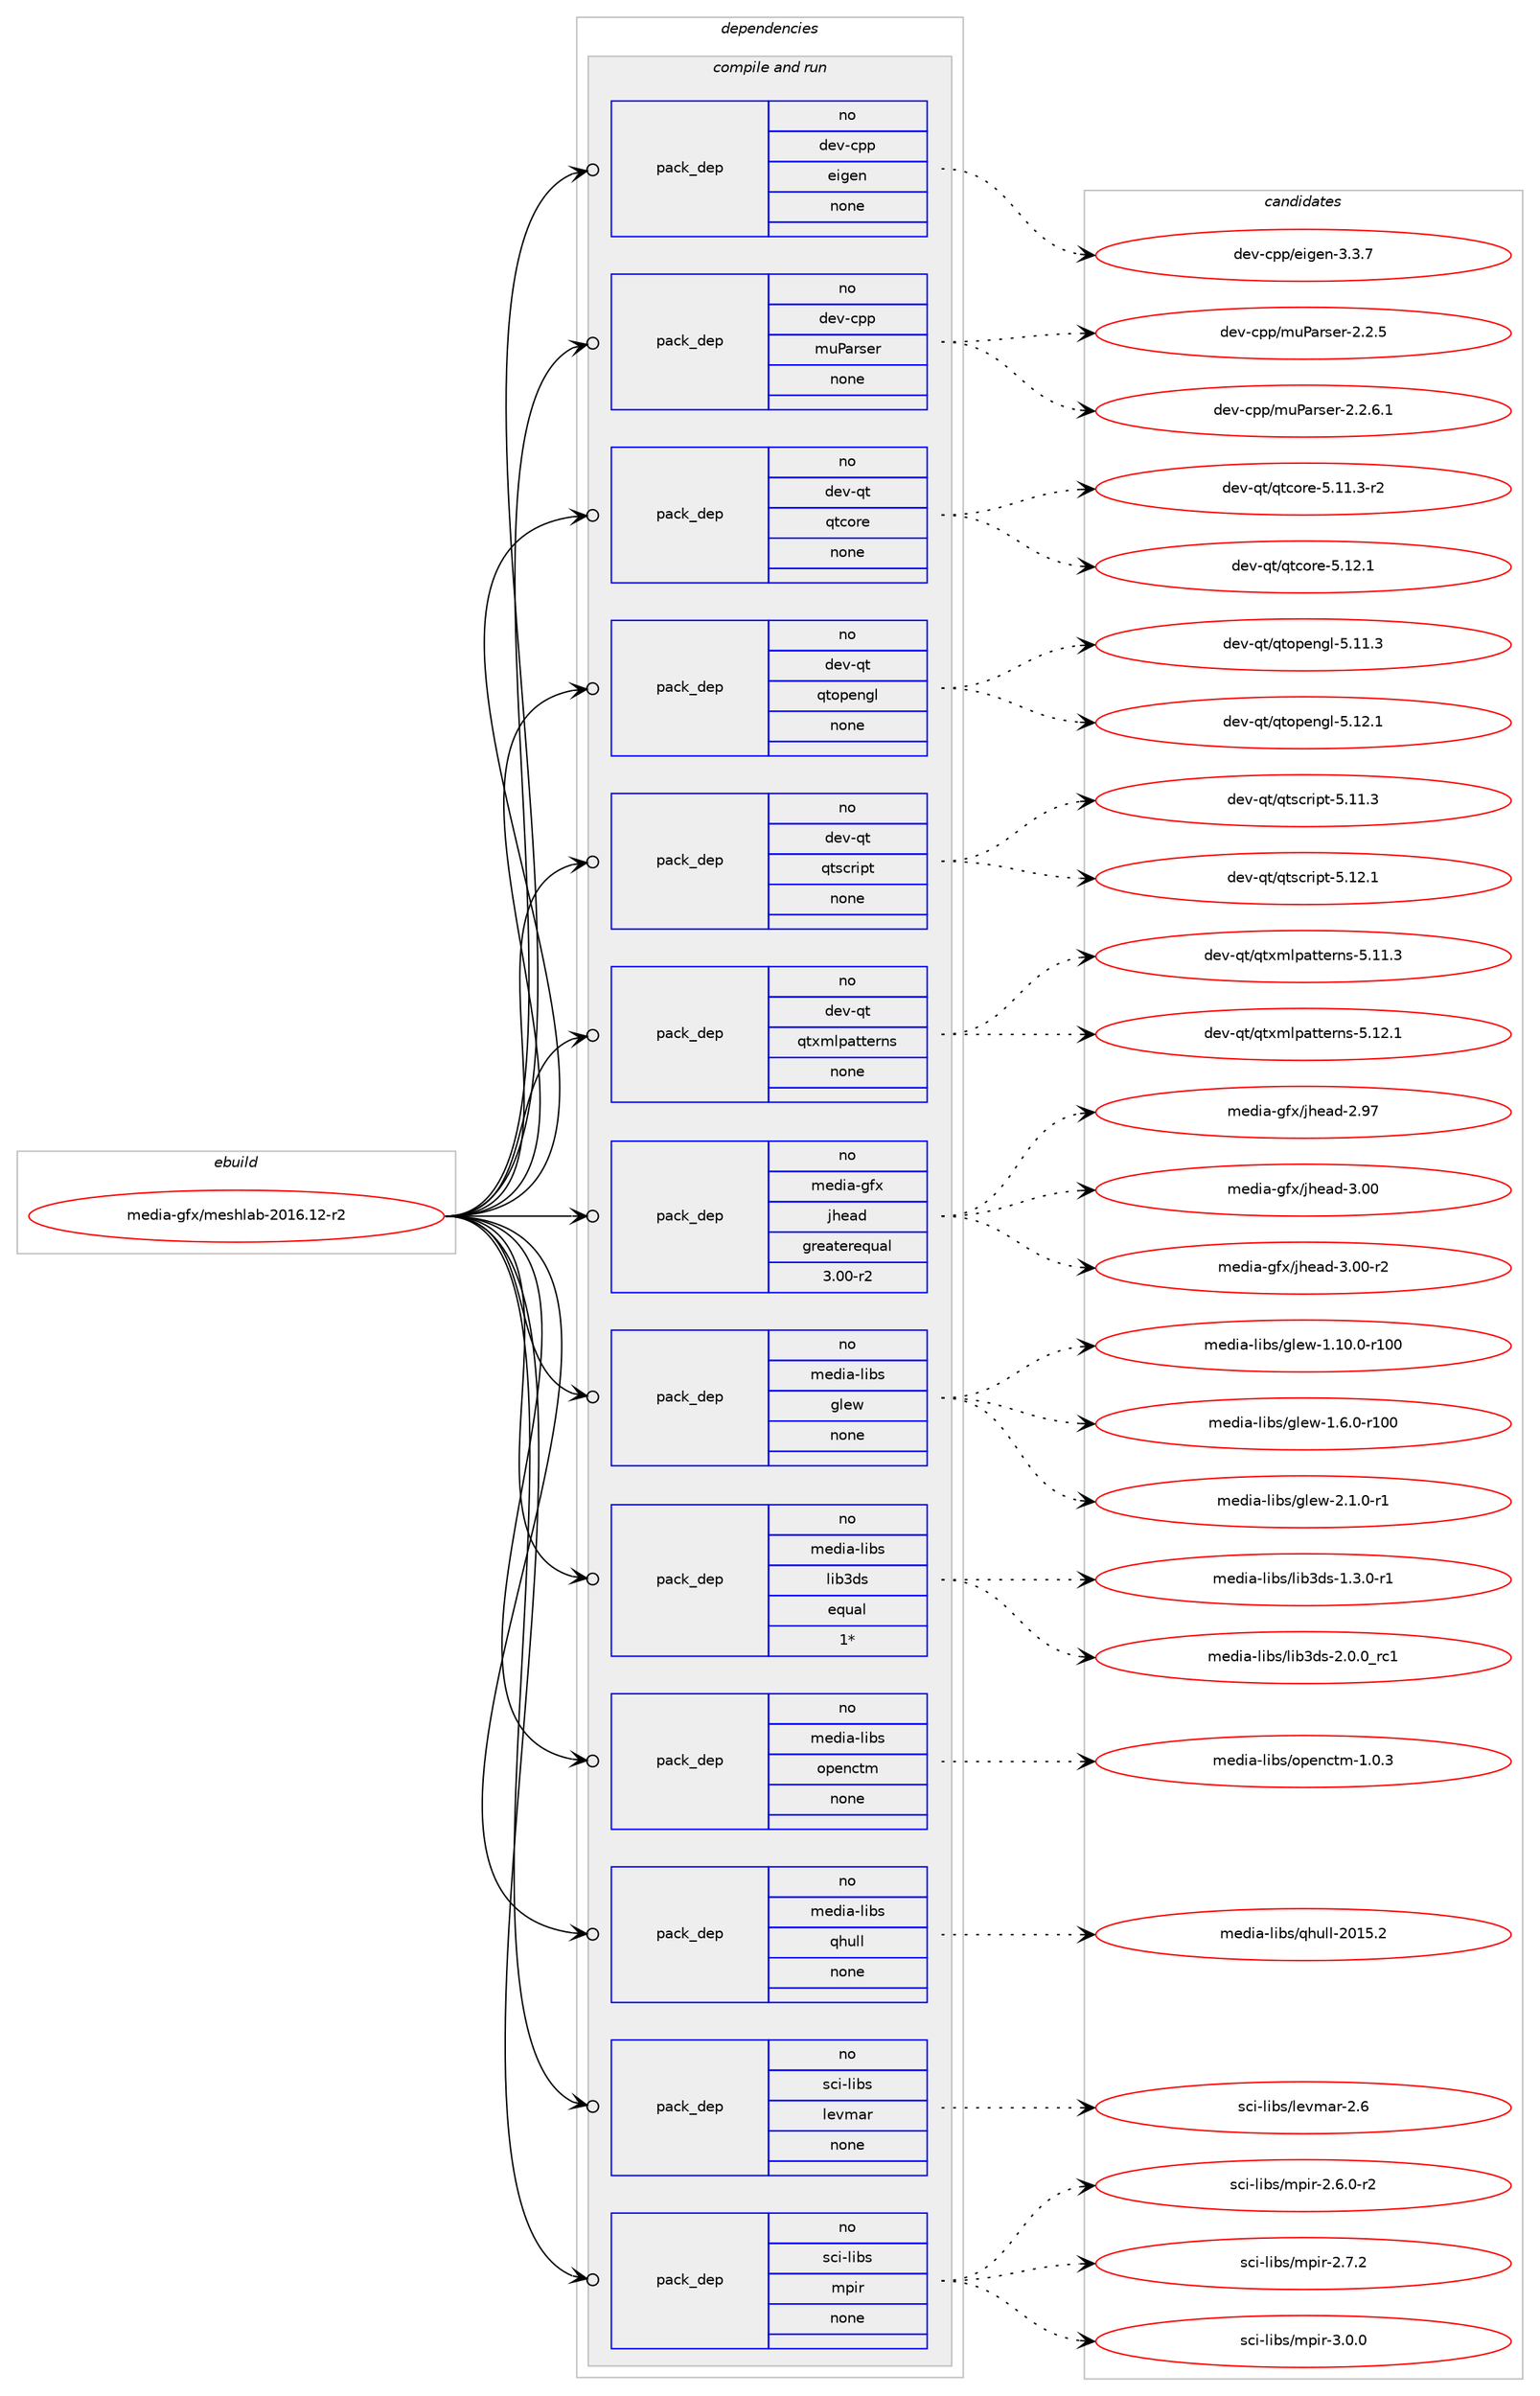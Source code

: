 digraph prolog {

# *************
# Graph options
# *************

newrank=true;
concentrate=true;
compound=true;
graph [rankdir=LR,fontname=Helvetica,fontsize=10,ranksep=1.5];#, ranksep=2.5, nodesep=0.2];
edge  [arrowhead=vee];
node  [fontname=Helvetica,fontsize=10];

# **********
# The ebuild
# **********

subgraph cluster_leftcol {
color=gray;
rank=same;
label=<<i>ebuild</i>>;
id [label="media-gfx/meshlab-2016.12-r2", color=red, width=4, href="../media-gfx/meshlab-2016.12-r2.svg"];
}

# ****************
# The dependencies
# ****************

subgraph cluster_midcol {
color=gray;
label=<<i>dependencies</i>>;
subgraph cluster_compile {
fillcolor="#eeeeee";
style=filled;
label=<<i>compile</i>>;
}
subgraph cluster_compileandrun {
fillcolor="#eeeeee";
style=filled;
label=<<i>compile and run</i>>;
subgraph pack1147786 {
dependency1606537 [label=<<TABLE BORDER="0" CELLBORDER="1" CELLSPACING="0" CELLPADDING="4" WIDTH="220"><TR><TD ROWSPAN="6" CELLPADDING="30">pack_dep</TD></TR><TR><TD WIDTH="110">no</TD></TR><TR><TD>dev-cpp</TD></TR><TR><TD>eigen</TD></TR><TR><TD>none</TD></TR><TR><TD></TD></TR></TABLE>>, shape=none, color=blue];
}
id:e -> dependency1606537:w [weight=20,style="solid",arrowhead="odotvee"];
subgraph pack1147787 {
dependency1606538 [label=<<TABLE BORDER="0" CELLBORDER="1" CELLSPACING="0" CELLPADDING="4" WIDTH="220"><TR><TD ROWSPAN="6" CELLPADDING="30">pack_dep</TD></TR><TR><TD WIDTH="110">no</TD></TR><TR><TD>dev-cpp</TD></TR><TR><TD>muParser</TD></TR><TR><TD>none</TD></TR><TR><TD></TD></TR></TABLE>>, shape=none, color=blue];
}
id:e -> dependency1606538:w [weight=20,style="solid",arrowhead="odotvee"];
subgraph pack1147788 {
dependency1606539 [label=<<TABLE BORDER="0" CELLBORDER="1" CELLSPACING="0" CELLPADDING="4" WIDTH="220"><TR><TD ROWSPAN="6" CELLPADDING="30">pack_dep</TD></TR><TR><TD WIDTH="110">no</TD></TR><TR><TD>dev-qt</TD></TR><TR><TD>qtcore</TD></TR><TR><TD>none</TD></TR><TR><TD></TD></TR></TABLE>>, shape=none, color=blue];
}
id:e -> dependency1606539:w [weight=20,style="solid",arrowhead="odotvee"];
subgraph pack1147789 {
dependency1606540 [label=<<TABLE BORDER="0" CELLBORDER="1" CELLSPACING="0" CELLPADDING="4" WIDTH="220"><TR><TD ROWSPAN="6" CELLPADDING="30">pack_dep</TD></TR><TR><TD WIDTH="110">no</TD></TR><TR><TD>dev-qt</TD></TR><TR><TD>qtopengl</TD></TR><TR><TD>none</TD></TR><TR><TD></TD></TR></TABLE>>, shape=none, color=blue];
}
id:e -> dependency1606540:w [weight=20,style="solid",arrowhead="odotvee"];
subgraph pack1147790 {
dependency1606541 [label=<<TABLE BORDER="0" CELLBORDER="1" CELLSPACING="0" CELLPADDING="4" WIDTH="220"><TR><TD ROWSPAN="6" CELLPADDING="30">pack_dep</TD></TR><TR><TD WIDTH="110">no</TD></TR><TR><TD>dev-qt</TD></TR><TR><TD>qtscript</TD></TR><TR><TD>none</TD></TR><TR><TD></TD></TR></TABLE>>, shape=none, color=blue];
}
id:e -> dependency1606541:w [weight=20,style="solid",arrowhead="odotvee"];
subgraph pack1147791 {
dependency1606542 [label=<<TABLE BORDER="0" CELLBORDER="1" CELLSPACING="0" CELLPADDING="4" WIDTH="220"><TR><TD ROWSPAN="6" CELLPADDING="30">pack_dep</TD></TR><TR><TD WIDTH="110">no</TD></TR><TR><TD>dev-qt</TD></TR><TR><TD>qtxmlpatterns</TD></TR><TR><TD>none</TD></TR><TR><TD></TD></TR></TABLE>>, shape=none, color=blue];
}
id:e -> dependency1606542:w [weight=20,style="solid",arrowhead="odotvee"];
subgraph pack1147792 {
dependency1606543 [label=<<TABLE BORDER="0" CELLBORDER="1" CELLSPACING="0" CELLPADDING="4" WIDTH="220"><TR><TD ROWSPAN="6" CELLPADDING="30">pack_dep</TD></TR><TR><TD WIDTH="110">no</TD></TR><TR><TD>media-gfx</TD></TR><TR><TD>jhead</TD></TR><TR><TD>greaterequal</TD></TR><TR><TD>3.00-r2</TD></TR></TABLE>>, shape=none, color=blue];
}
id:e -> dependency1606543:w [weight=20,style="solid",arrowhead="odotvee"];
subgraph pack1147793 {
dependency1606544 [label=<<TABLE BORDER="0" CELLBORDER="1" CELLSPACING="0" CELLPADDING="4" WIDTH="220"><TR><TD ROWSPAN="6" CELLPADDING="30">pack_dep</TD></TR><TR><TD WIDTH="110">no</TD></TR><TR><TD>media-libs</TD></TR><TR><TD>glew</TD></TR><TR><TD>none</TD></TR><TR><TD></TD></TR></TABLE>>, shape=none, color=blue];
}
id:e -> dependency1606544:w [weight=20,style="solid",arrowhead="odotvee"];
subgraph pack1147794 {
dependency1606545 [label=<<TABLE BORDER="0" CELLBORDER="1" CELLSPACING="0" CELLPADDING="4" WIDTH="220"><TR><TD ROWSPAN="6" CELLPADDING="30">pack_dep</TD></TR><TR><TD WIDTH="110">no</TD></TR><TR><TD>media-libs</TD></TR><TR><TD>lib3ds</TD></TR><TR><TD>equal</TD></TR><TR><TD>1*</TD></TR></TABLE>>, shape=none, color=blue];
}
id:e -> dependency1606545:w [weight=20,style="solid",arrowhead="odotvee"];
subgraph pack1147795 {
dependency1606546 [label=<<TABLE BORDER="0" CELLBORDER="1" CELLSPACING="0" CELLPADDING="4" WIDTH="220"><TR><TD ROWSPAN="6" CELLPADDING="30">pack_dep</TD></TR><TR><TD WIDTH="110">no</TD></TR><TR><TD>media-libs</TD></TR><TR><TD>openctm</TD></TR><TR><TD>none</TD></TR><TR><TD></TD></TR></TABLE>>, shape=none, color=blue];
}
id:e -> dependency1606546:w [weight=20,style="solid",arrowhead="odotvee"];
subgraph pack1147796 {
dependency1606547 [label=<<TABLE BORDER="0" CELLBORDER="1" CELLSPACING="0" CELLPADDING="4" WIDTH="220"><TR><TD ROWSPAN="6" CELLPADDING="30">pack_dep</TD></TR><TR><TD WIDTH="110">no</TD></TR><TR><TD>media-libs</TD></TR><TR><TD>qhull</TD></TR><TR><TD>none</TD></TR><TR><TD></TD></TR></TABLE>>, shape=none, color=blue];
}
id:e -> dependency1606547:w [weight=20,style="solid",arrowhead="odotvee"];
subgraph pack1147797 {
dependency1606548 [label=<<TABLE BORDER="0" CELLBORDER="1" CELLSPACING="0" CELLPADDING="4" WIDTH="220"><TR><TD ROWSPAN="6" CELLPADDING="30">pack_dep</TD></TR><TR><TD WIDTH="110">no</TD></TR><TR><TD>sci-libs</TD></TR><TR><TD>levmar</TD></TR><TR><TD>none</TD></TR><TR><TD></TD></TR></TABLE>>, shape=none, color=blue];
}
id:e -> dependency1606548:w [weight=20,style="solid",arrowhead="odotvee"];
subgraph pack1147798 {
dependency1606549 [label=<<TABLE BORDER="0" CELLBORDER="1" CELLSPACING="0" CELLPADDING="4" WIDTH="220"><TR><TD ROWSPAN="6" CELLPADDING="30">pack_dep</TD></TR><TR><TD WIDTH="110">no</TD></TR><TR><TD>sci-libs</TD></TR><TR><TD>mpir</TD></TR><TR><TD>none</TD></TR><TR><TD></TD></TR></TABLE>>, shape=none, color=blue];
}
id:e -> dependency1606549:w [weight=20,style="solid",arrowhead="odotvee"];
}
subgraph cluster_run {
fillcolor="#eeeeee";
style=filled;
label=<<i>run</i>>;
}
}

# **************
# The candidates
# **************

subgraph cluster_choices {
rank=same;
color=gray;
label=<<i>candidates</i>>;

subgraph choice1147786 {
color=black;
nodesep=1;
choice100101118459911211247101105103101110455146514655 [label="dev-cpp/eigen-3.3.7", color=red, width=4,href="../dev-cpp/eigen-3.3.7.svg"];
dependency1606537:e -> choice100101118459911211247101105103101110455146514655:w [style=dotted,weight="100"];
}
subgraph choice1147787 {
color=black;
nodesep=1;
choice1001011184599112112471091178097114115101114455046504653 [label="dev-cpp/muParser-2.2.5", color=red, width=4,href="../dev-cpp/muParser-2.2.5.svg"];
choice10010111845991121124710911780971141151011144550465046544649 [label="dev-cpp/muParser-2.2.6.1", color=red, width=4,href="../dev-cpp/muParser-2.2.6.1.svg"];
dependency1606538:e -> choice1001011184599112112471091178097114115101114455046504653:w [style=dotted,weight="100"];
dependency1606538:e -> choice10010111845991121124710911780971141151011144550465046544649:w [style=dotted,weight="100"];
}
subgraph choice1147788 {
color=black;
nodesep=1;
choice100101118451131164711311699111114101455346494946514511450 [label="dev-qt/qtcore-5.11.3-r2", color=red, width=4,href="../dev-qt/qtcore-5.11.3-r2.svg"];
choice10010111845113116471131169911111410145534649504649 [label="dev-qt/qtcore-5.12.1", color=red, width=4,href="../dev-qt/qtcore-5.12.1.svg"];
dependency1606539:e -> choice100101118451131164711311699111114101455346494946514511450:w [style=dotted,weight="100"];
dependency1606539:e -> choice10010111845113116471131169911111410145534649504649:w [style=dotted,weight="100"];
}
subgraph choice1147789 {
color=black;
nodesep=1;
choice100101118451131164711311611111210111010310845534649494651 [label="dev-qt/qtopengl-5.11.3", color=red, width=4,href="../dev-qt/qtopengl-5.11.3.svg"];
choice100101118451131164711311611111210111010310845534649504649 [label="dev-qt/qtopengl-5.12.1", color=red, width=4,href="../dev-qt/qtopengl-5.12.1.svg"];
dependency1606540:e -> choice100101118451131164711311611111210111010310845534649494651:w [style=dotted,weight="100"];
dependency1606540:e -> choice100101118451131164711311611111210111010310845534649504649:w [style=dotted,weight="100"];
}
subgraph choice1147790 {
color=black;
nodesep=1;
choice10010111845113116471131161159911410511211645534649494651 [label="dev-qt/qtscript-5.11.3", color=red, width=4,href="../dev-qt/qtscript-5.11.3.svg"];
choice10010111845113116471131161159911410511211645534649504649 [label="dev-qt/qtscript-5.12.1", color=red, width=4,href="../dev-qt/qtscript-5.12.1.svg"];
dependency1606541:e -> choice10010111845113116471131161159911410511211645534649494651:w [style=dotted,weight="100"];
dependency1606541:e -> choice10010111845113116471131161159911410511211645534649504649:w [style=dotted,weight="100"];
}
subgraph choice1147791 {
color=black;
nodesep=1;
choice10010111845113116471131161201091081129711611610111411011545534649494651 [label="dev-qt/qtxmlpatterns-5.11.3", color=red, width=4,href="../dev-qt/qtxmlpatterns-5.11.3.svg"];
choice10010111845113116471131161201091081129711611610111411011545534649504649 [label="dev-qt/qtxmlpatterns-5.12.1", color=red, width=4,href="../dev-qt/qtxmlpatterns-5.12.1.svg"];
dependency1606542:e -> choice10010111845113116471131161201091081129711611610111411011545534649494651:w [style=dotted,weight="100"];
dependency1606542:e -> choice10010111845113116471131161201091081129711611610111411011545534649504649:w [style=dotted,weight="100"];
}
subgraph choice1147792 {
color=black;
nodesep=1;
choice109101100105974510310212047106104101971004550465755 [label="media-gfx/jhead-2.97", color=red, width=4,href="../media-gfx/jhead-2.97.svg"];
choice109101100105974510310212047106104101971004551464848 [label="media-gfx/jhead-3.00", color=red, width=4,href="../media-gfx/jhead-3.00.svg"];
choice1091011001059745103102120471061041019710045514648484511450 [label="media-gfx/jhead-3.00-r2", color=red, width=4,href="../media-gfx/jhead-3.00-r2.svg"];
dependency1606543:e -> choice109101100105974510310212047106104101971004550465755:w [style=dotted,weight="100"];
dependency1606543:e -> choice109101100105974510310212047106104101971004551464848:w [style=dotted,weight="100"];
dependency1606543:e -> choice1091011001059745103102120471061041019710045514648484511450:w [style=dotted,weight="100"];
}
subgraph choice1147793 {
color=black;
nodesep=1;
choice109101100105974510810598115471031081011194549464948464845114494848 [label="media-libs/glew-1.10.0-r100", color=red, width=4,href="../media-libs/glew-1.10.0-r100.svg"];
choice1091011001059745108105981154710310810111945494654464845114494848 [label="media-libs/glew-1.6.0-r100", color=red, width=4,href="../media-libs/glew-1.6.0-r100.svg"];
choice109101100105974510810598115471031081011194550464946484511449 [label="media-libs/glew-2.1.0-r1", color=red, width=4,href="../media-libs/glew-2.1.0-r1.svg"];
dependency1606544:e -> choice109101100105974510810598115471031081011194549464948464845114494848:w [style=dotted,weight="100"];
dependency1606544:e -> choice1091011001059745108105981154710310810111945494654464845114494848:w [style=dotted,weight="100"];
dependency1606544:e -> choice109101100105974510810598115471031081011194550464946484511449:w [style=dotted,weight="100"];
}
subgraph choice1147794 {
color=black;
nodesep=1;
choice1091011001059745108105981154710810598511001154549465146484511449 [label="media-libs/lib3ds-1.3.0-r1", color=red, width=4,href="../media-libs/lib3ds-1.3.0-r1.svg"];
choice109101100105974510810598115471081059851100115455046484648951149949 [label="media-libs/lib3ds-2.0.0_rc1", color=red, width=4,href="../media-libs/lib3ds-2.0.0_rc1.svg"];
dependency1606545:e -> choice1091011001059745108105981154710810598511001154549465146484511449:w [style=dotted,weight="100"];
dependency1606545:e -> choice109101100105974510810598115471081059851100115455046484648951149949:w [style=dotted,weight="100"];
}
subgraph choice1147795 {
color=black;
nodesep=1;
choice1091011001059745108105981154711111210111099116109454946484651 [label="media-libs/openctm-1.0.3", color=red, width=4,href="../media-libs/openctm-1.0.3.svg"];
dependency1606546:e -> choice1091011001059745108105981154711111210111099116109454946484651:w [style=dotted,weight="100"];
}
subgraph choice1147796 {
color=black;
nodesep=1;
choice1091011001059745108105981154711310411710810845504849534650 [label="media-libs/qhull-2015.2", color=red, width=4,href="../media-libs/qhull-2015.2.svg"];
dependency1606547:e -> choice1091011001059745108105981154711310411710810845504849534650:w [style=dotted,weight="100"];
}
subgraph choice1147797 {
color=black;
nodesep=1;
choice115991054510810598115471081011181099711445504654 [label="sci-libs/levmar-2.6", color=red, width=4,href="../sci-libs/levmar-2.6.svg"];
dependency1606548:e -> choice115991054510810598115471081011181099711445504654:w [style=dotted,weight="100"];
}
subgraph choice1147798 {
color=black;
nodesep=1;
choice115991054510810598115471091121051144550465446484511450 [label="sci-libs/mpir-2.6.0-r2", color=red, width=4,href="../sci-libs/mpir-2.6.0-r2.svg"];
choice11599105451081059811547109112105114455046554650 [label="sci-libs/mpir-2.7.2", color=red, width=4,href="../sci-libs/mpir-2.7.2.svg"];
choice11599105451081059811547109112105114455146484648 [label="sci-libs/mpir-3.0.0", color=red, width=4,href="../sci-libs/mpir-3.0.0.svg"];
dependency1606549:e -> choice115991054510810598115471091121051144550465446484511450:w [style=dotted,weight="100"];
dependency1606549:e -> choice11599105451081059811547109112105114455046554650:w [style=dotted,weight="100"];
dependency1606549:e -> choice11599105451081059811547109112105114455146484648:w [style=dotted,weight="100"];
}
}

}
